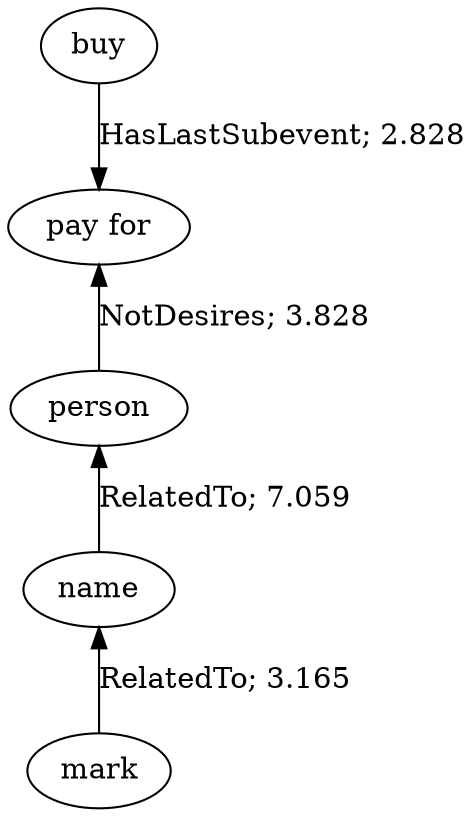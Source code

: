 // The path the concepts from "buy" to "mark".Path Length: 4; Weight Sum: 16.880801733432147; Average Weight: 4.220200433358037
digraph "9_b---buy-mark---PLen4_WSum16.881_WAvg4.220" {
	0 [label=buy]
	1 [label="pay for"]
	2 [label=person]
	3 [label=name]
	4 [label=mark]
	0 -> 1 [label="HasLastSubevent; 2.828" dir=forward weight=2.828]
	1 -> 2 [label="NotDesires; 3.828" dir=back weight=3.828]
	2 -> 3 [label="RelatedTo; 7.059" dir=back weight=7.059]
	3 -> 4 [label="RelatedTo; 3.165" dir=back weight=3.165]
}
